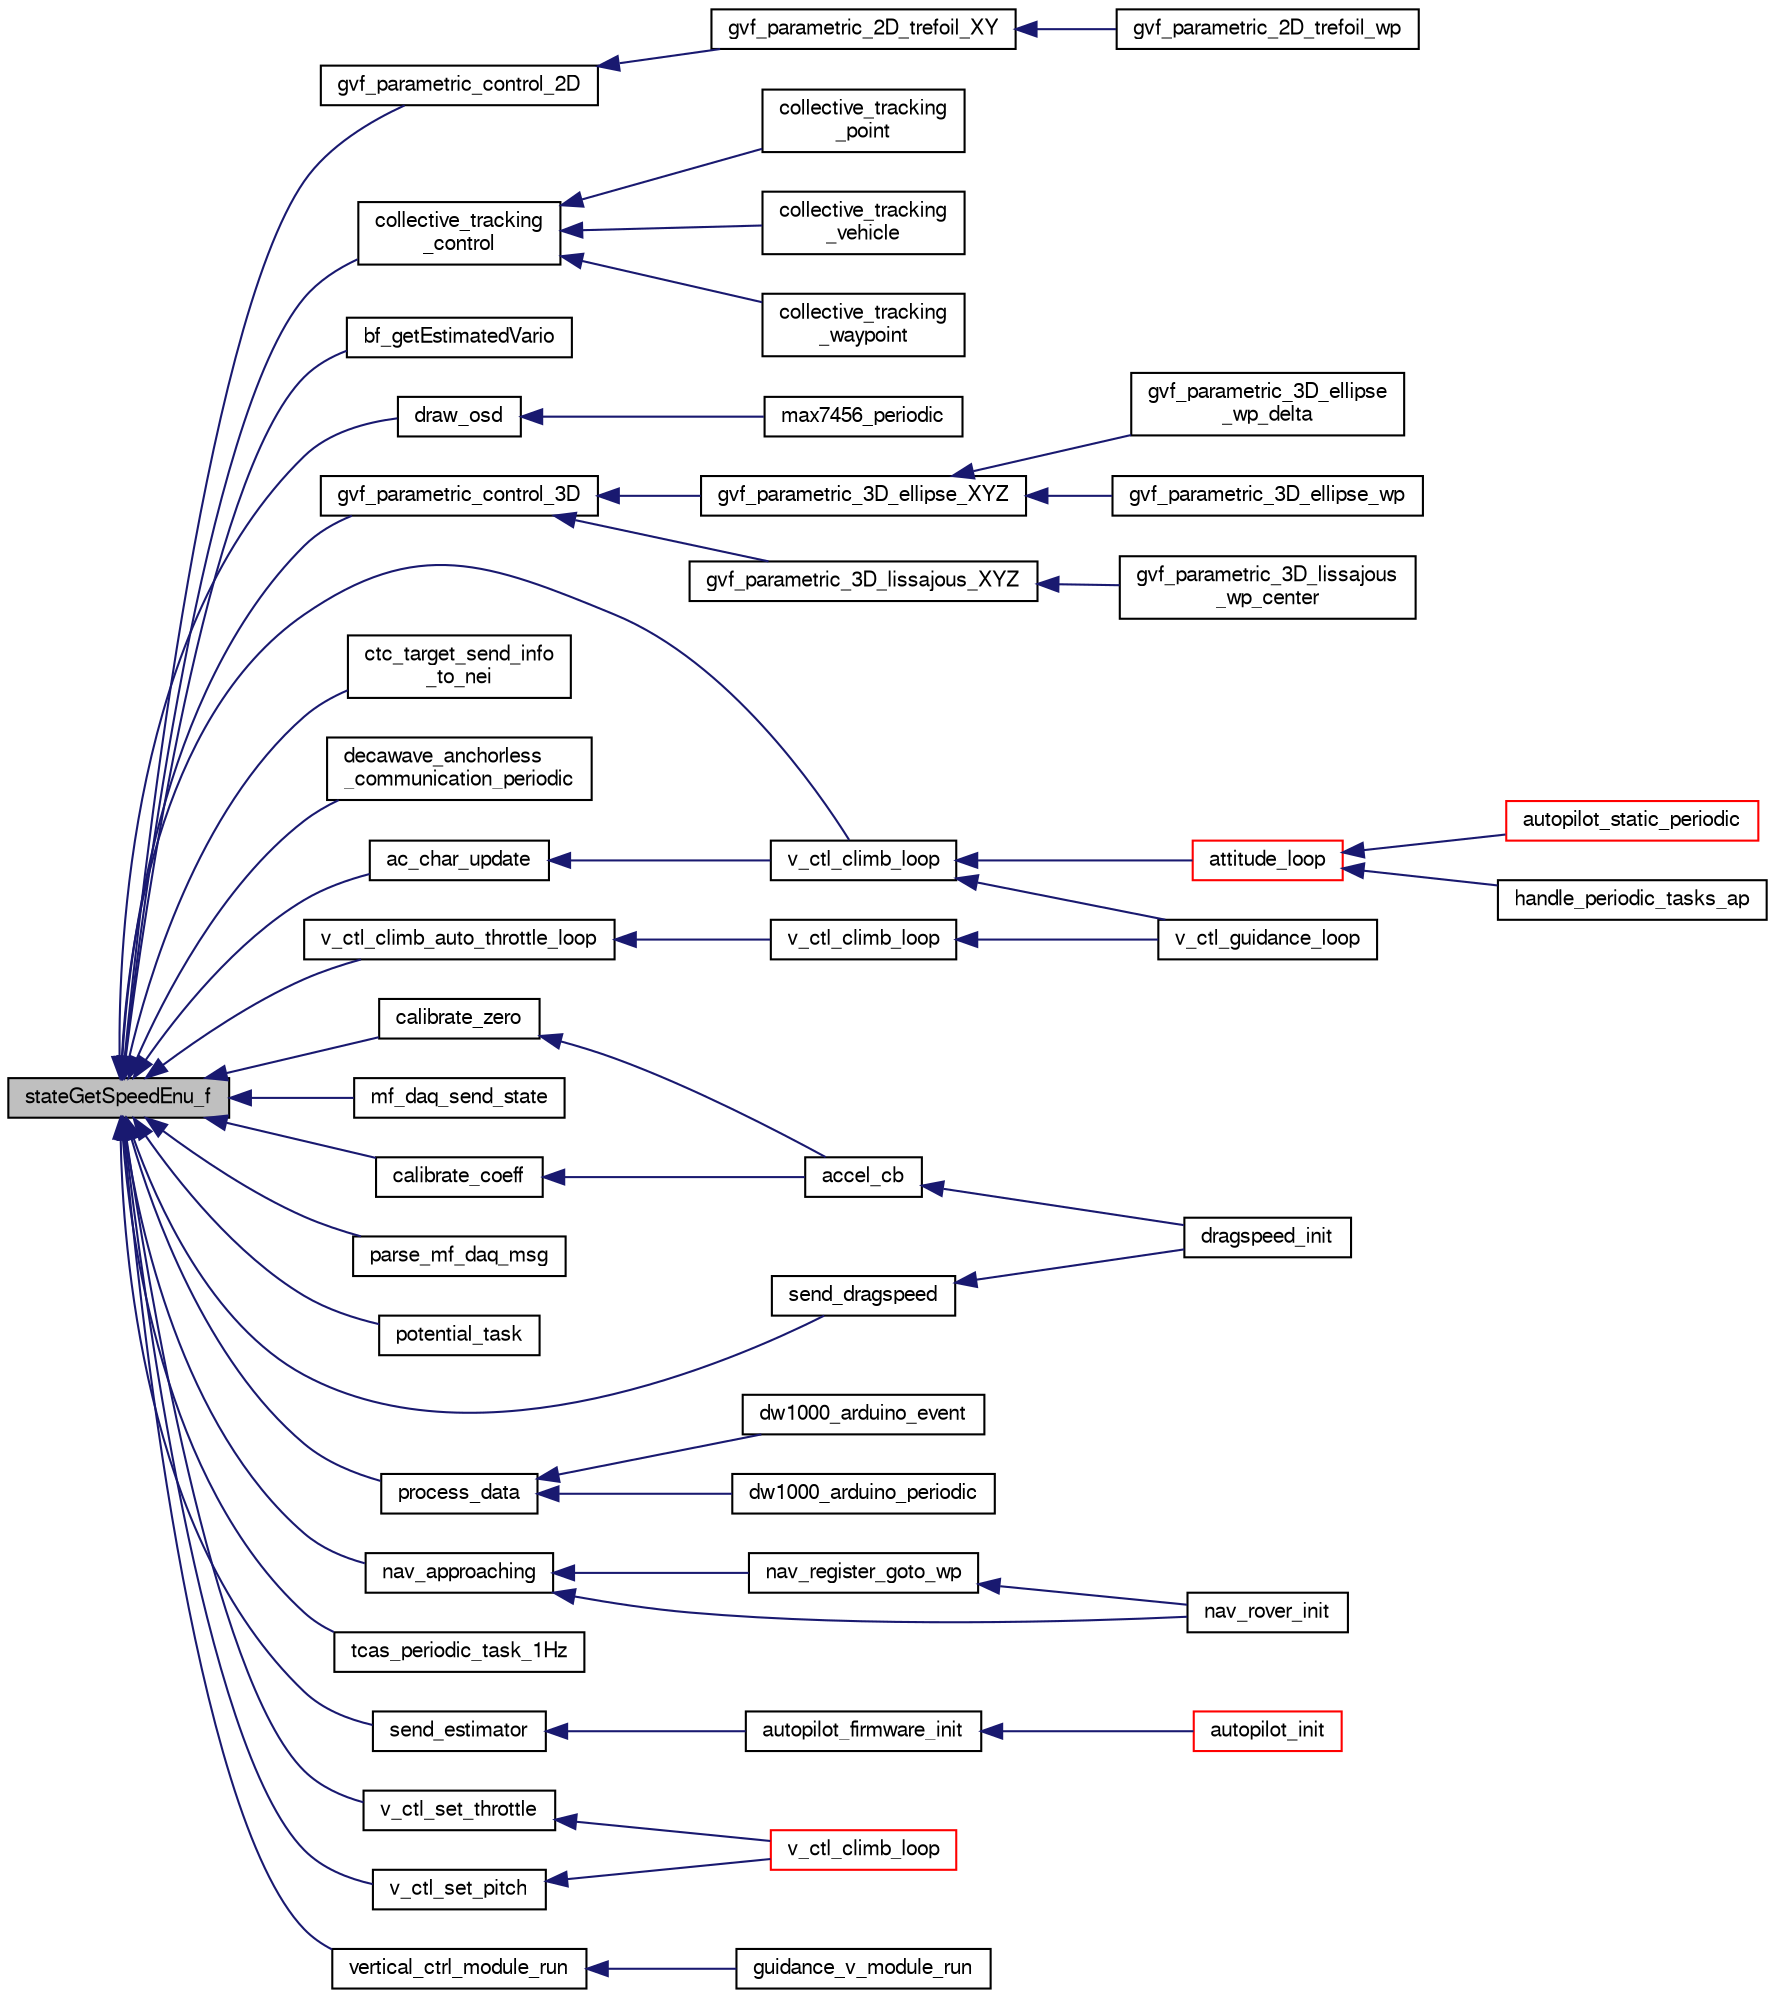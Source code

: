 digraph "stateGetSpeedEnu_f"
{
  edge [fontname="FreeSans",fontsize="10",labelfontname="FreeSans",labelfontsize="10"];
  node [fontname="FreeSans",fontsize="10",shape=record];
  rankdir="LR";
  Node1 [label="stateGetSpeedEnu_f",height=0.2,width=0.4,color="black", fillcolor="grey75", style="filled", fontcolor="black"];
  Node1 -> Node2 [dir="back",color="midnightblue",fontsize="10",style="solid",fontname="FreeSans"];
  Node2 [label="ac_char_update",height=0.2,width=0.4,color="black", fillcolor="white", style="filled",URL="$energy__ctrl_8c.html#a1fca0891379c02432d10e73daef730d3"];
  Node2 -> Node3 [dir="back",color="midnightblue",fontsize="10",style="solid",fontname="FreeSans"];
  Node3 [label="v_ctl_climb_loop",height=0.2,width=0.4,color="black", fillcolor="white", style="filled",URL="$guidance__common_8h.html#a38f0bbceda8812281fc650c2c1aac6c8",tooltip="Auto-throttle inner loop. "];
  Node3 -> Node4 [dir="back",color="midnightblue",fontsize="10",style="solid",fontname="FreeSans"];
  Node4 [label="attitude_loop",height=0.2,width=0.4,color="red", fillcolor="white", style="filled",URL="$fixedwing_2autopilot__static_8h.html#a315546d9034361bbc6970b3792dc8b67"];
  Node4 -> Node5 [dir="back",color="midnightblue",fontsize="10",style="solid",fontname="FreeSans"];
  Node5 [label="autopilot_static_periodic",height=0.2,width=0.4,color="red", fillcolor="white", style="filled",URL="$rotorcraft_2autopilot__static_8h.html#a81ff7c3a0611cb76bfbd35fc817070d6"];
  Node4 -> Node6 [dir="back",color="midnightblue",fontsize="10",style="solid",fontname="FreeSans"];
  Node6 [label="handle_periodic_tasks_ap",height=0.2,width=0.4,color="black", fillcolor="white", style="filled",URL="$fixedwing_2main__ap_8h.html#a43fd973b44bcc2c2583cf8287048212f"];
  Node3 -> Node7 [dir="back",color="midnightblue",fontsize="10",style="solid",fontname="FreeSans"];
  Node7 [label="v_ctl_guidance_loop",height=0.2,width=0.4,color="black", fillcolor="white", style="filled",URL="$fixedwing_2guidance_2guidance__v_8c.html#a7fe0d6e838155d9c38c8cf8a8413cf21",tooltip="General guidance logic This will call the proper control loops according to the sub-modes. "];
  Node1 -> Node8 [dir="back",color="midnightblue",fontsize="10",style="solid",fontname="FreeSans"];
  Node8 [label="bf_getEstimatedVario",height=0.2,width=0.4,color="black", fillcolor="white", style="filled",URL="$cc2500__compat_8h.html#acd79985136a05b258fa9585116a23f3c"];
  Node1 -> Node9 [dir="back",color="midnightblue",fontsize="10",style="solid",fontname="FreeSans"];
  Node9 [label="calibrate_coeff",height=0.2,width=0.4,color="black", fillcolor="white", style="filled",URL="$dragspeed_8c.html#abeaf6ff173980a45c9b5e36a1834b8dc",tooltip="Calibrate drag coefficient by comparing accelerometer measurements to INS velocities. "];
  Node9 -> Node10 [dir="back",color="midnightblue",fontsize="10",style="solid",fontname="FreeSans"];
  Node10 [label="accel_cb",height=0.2,width=0.4,color="black", fillcolor="white", style="filled",URL="$dragspeed_8c.html#aacd6b1869f263f90a6f1fbe777a87793"];
  Node10 -> Node11 [dir="back",color="midnightblue",fontsize="10",style="solid",fontname="FreeSans"];
  Node11 [label="dragspeed_init",height=0.2,width=0.4,color="black", fillcolor="white", style="filled",URL="$dragspeed_8h.html#a05d45f13ce0a7459512936aff9e9ad29"];
  Node1 -> Node12 [dir="back",color="midnightblue",fontsize="10",style="solid",fontname="FreeSans"];
  Node12 [label="calibrate_zero",height=0.2,width=0.4,color="black", fillcolor="white", style="filled",URL="$dragspeed_8c.html#a42b1bf05665b86938bd682bb1cb84ac7",tooltip="Calibrate zero velocity by measuring the accelerations while the drone hovers in-place. "];
  Node12 -> Node10 [dir="back",color="midnightblue",fontsize="10",style="solid",fontname="FreeSans"];
  Node1 -> Node13 [dir="back",color="midnightblue",fontsize="10",style="solid",fontname="FreeSans"];
  Node13 [label="collective_tracking\l_control",height=0.2,width=0.4,color="black", fillcolor="white", style="filled",URL="$ctc_8h.html#a03d5c465a0472d27b89a510004d97daa"];
  Node13 -> Node14 [dir="back",color="midnightblue",fontsize="10",style="solid",fontname="FreeSans"];
  Node14 [label="collective_tracking\l_point",height=0.2,width=0.4,color="black", fillcolor="white", style="filled",URL="$ctc_8h.html#af71daf9fe6be839881aea3db9e8ba838"];
  Node13 -> Node15 [dir="back",color="midnightblue",fontsize="10",style="solid",fontname="FreeSans"];
  Node15 [label="collective_tracking\l_vehicle",height=0.2,width=0.4,color="black", fillcolor="white", style="filled",URL="$ctc_8h.html#a41ca7da4e74a84c337b7713fddec8e72"];
  Node13 -> Node16 [dir="back",color="midnightblue",fontsize="10",style="solid",fontname="FreeSans"];
  Node16 [label="collective_tracking\l_waypoint",height=0.2,width=0.4,color="black", fillcolor="white", style="filled",URL="$ctc_8h.html#a451e8b5e8f347609d956627d23fd696c"];
  Node1 -> Node17 [dir="back",color="midnightblue",fontsize="10",style="solid",fontname="FreeSans"];
  Node17 [label="ctc_target_send_info\l_to_nei",height=0.2,width=0.4,color="black", fillcolor="white", style="filled",URL="$ctc__target_8h.html#a1bd09dfa4fe42657ce4e7719e3a1553b"];
  Node1 -> Node18 [dir="back",color="midnightblue",fontsize="10",style="solid",fontname="FreeSans"];
  Node18 [label="decawave_anchorless\l_communication_periodic",height=0.2,width=0.4,color="black", fillcolor="white", style="filled",URL="$decawave__anchorless__communication_8h.html#a666f8ed1285e6941cc47eeef8857a2bd",tooltip="This function periodically sends state data over the serial (which is received by the arduino) ..."];
  Node1 -> Node19 [dir="back",color="midnightblue",fontsize="10",style="solid",fontname="FreeSans"];
  Node19 [label="draw_osd",height=0.2,width=0.4,color="black", fillcolor="white", style="filled",URL="$max7456_8c.html#a079837dac11983fe67050e136b0080e4"];
  Node19 -> Node20 [dir="back",color="midnightblue",fontsize="10",style="solid",fontname="FreeSans"];
  Node20 [label="max7456_periodic",height=0.2,width=0.4,color="black", fillcolor="white", style="filled",URL="$max7456_8h.html#a1d6d4401863cba472802654472781050"];
  Node1 -> Node21 [dir="back",color="midnightblue",fontsize="10",style="solid",fontname="FreeSans"];
  Node21 [label="gvf_parametric_control_2D",height=0.2,width=0.4,color="black", fillcolor="white", style="filled",URL="$gvf__parametric_8h.html#a0bf257db90fb490ee9a81e2b11bf4ff0"];
  Node21 -> Node22 [dir="back",color="midnightblue",fontsize="10",style="solid",fontname="FreeSans"];
  Node22 [label="gvf_parametric_2D_trefoil_XY",height=0.2,width=0.4,color="black", fillcolor="white", style="filled",URL="$gvf__parametric_8h.html#a6c8f08d6af72cdf0464bb4e5d045e468",tooltip="2D TRAJECTORIES "];
  Node22 -> Node23 [dir="back",color="midnightblue",fontsize="10",style="solid",fontname="FreeSans"];
  Node23 [label="gvf_parametric_2D_trefoil_wp",height=0.2,width=0.4,color="black", fillcolor="white", style="filled",URL="$gvf__parametric_8h.html#a6588257572edece7320c5bf24724e6c0"];
  Node1 -> Node24 [dir="back",color="midnightblue",fontsize="10",style="solid",fontname="FreeSans"];
  Node24 [label="gvf_parametric_control_3D",height=0.2,width=0.4,color="black", fillcolor="white", style="filled",URL="$gvf__parametric_8h.html#a03440442b6ccf59e11311446f386186e"];
  Node24 -> Node25 [dir="back",color="midnightblue",fontsize="10",style="solid",fontname="FreeSans"];
  Node25 [label="gvf_parametric_3D_ellipse_XYZ",height=0.2,width=0.4,color="black", fillcolor="white", style="filled",URL="$gvf__parametric_8h.html#a3ecdfd7486513cfba5c123d182dd2dde",tooltip="3D TRAJECTORIES "];
  Node25 -> Node26 [dir="back",color="midnightblue",fontsize="10",style="solid",fontname="FreeSans"];
  Node26 [label="gvf_parametric_3D_ellipse_wp",height=0.2,width=0.4,color="black", fillcolor="white", style="filled",URL="$gvf__parametric_8h.html#af24c780f81bd34eb0f06acdded52c7e0"];
  Node25 -> Node27 [dir="back",color="midnightblue",fontsize="10",style="solid",fontname="FreeSans"];
  Node27 [label="gvf_parametric_3D_ellipse\l_wp_delta",height=0.2,width=0.4,color="black", fillcolor="white", style="filled",URL="$gvf__parametric_8h.html#a9b703b59085a16acba13dc977f566358"];
  Node24 -> Node28 [dir="back",color="midnightblue",fontsize="10",style="solid",fontname="FreeSans"];
  Node28 [label="gvf_parametric_3D_lissajous_XYZ",height=0.2,width=0.4,color="black", fillcolor="white", style="filled",URL="$gvf__parametric_8h.html#a7746ba6a61f5a79b67c61fe1abca8fce"];
  Node28 -> Node29 [dir="back",color="midnightblue",fontsize="10",style="solid",fontname="FreeSans"];
  Node29 [label="gvf_parametric_3D_lissajous\l_wp_center",height=0.2,width=0.4,color="black", fillcolor="white", style="filled",URL="$gvf__parametric_8h.html#aa62b8ff08aed6094834c4a7f495ba3b5"];
  Node1 -> Node30 [dir="back",color="midnightblue",fontsize="10",style="solid",fontname="FreeSans"];
  Node30 [label="mf_daq_send_state",height=0.2,width=0.4,color="black", fillcolor="white", style="filled",URL="$meteo__france__DAQ_8h.html#a428cd9287f9e24f69dd92d696e0a053a"];
  Node1 -> Node31 [dir="back",color="midnightblue",fontsize="10",style="solid",fontname="FreeSans"];
  Node31 [label="nav_approaching",height=0.2,width=0.4,color="black", fillcolor="white", style="filled",URL="$nav__rover__base_8c.html#ac1382cbcc0f52b6f9e2387e53105be7d"];
  Node31 -> Node32 [dir="back",color="midnightblue",fontsize="10",style="solid",fontname="FreeSans"];
  Node32 [label="nav_register_goto_wp",height=0.2,width=0.4,color="black", fillcolor="white", style="filled",URL="$rover_2navigation_8h.html#a7254173fb2381632e0554d801cc59897",tooltip="Registering functions. "];
  Node32 -> Node33 [dir="back",color="midnightblue",fontsize="10",style="solid",fontname="FreeSans"];
  Node33 [label="nav_rover_init",height=0.2,width=0.4,color="black", fillcolor="white", style="filled",URL="$nav__rover__base_8h.html#a7dbbfec5c5db9defc4309d2a6cb092b4",tooltip="Init and register nav functions. "];
  Node31 -> Node33 [dir="back",color="midnightblue",fontsize="10",style="solid",fontname="FreeSans"];
  Node1 -> Node34 [dir="back",color="midnightblue",fontsize="10",style="solid",fontname="FreeSans"];
  Node34 [label="parse_mf_daq_msg",height=0.2,width=0.4,color="black", fillcolor="white", style="filled",URL="$meteo__france__DAQ_8h.html#a5eac3ac3a7ca67f41b81350f2d0f7f0d"];
  Node1 -> Node35 [dir="back",color="midnightblue",fontsize="10",style="solid",fontname="FreeSans"];
  Node35 [label="potential_task",height=0.2,width=0.4,color="black", fillcolor="white", style="filled",URL="$potential_8h.html#a2ecae8ed4b80ccfece655453a56db7cd"];
  Node1 -> Node36 [dir="back",color="midnightblue",fontsize="10",style="solid",fontname="FreeSans"];
  Node36 [label="process_data",height=0.2,width=0.4,color="black", fillcolor="white", style="filled",URL="$dw1000__arduino_8c.html#acac53dcc1b2e1d953c1642b3b15afe4c"];
  Node36 -> Node37 [dir="back",color="midnightblue",fontsize="10",style="solid",fontname="FreeSans"];
  Node37 [label="dw1000_arduino_event",height=0.2,width=0.4,color="black", fillcolor="white", style="filled",URL="$dw1000__arduino_8h.html#acd30e60aae354572abb40c0cc89eb6d3"];
  Node36 -> Node38 [dir="back",color="midnightblue",fontsize="10",style="solid",fontname="FreeSans"];
  Node38 [label="dw1000_arduino_periodic",height=0.2,width=0.4,color="black", fillcolor="white", style="filled",URL="$dw1000__arduino_8h.html#a37cdd8b01baa07937d73541c2a0da01e"];
  Node1 -> Node39 [dir="back",color="midnightblue",fontsize="10",style="solid",fontname="FreeSans"];
  Node39 [label="send_dragspeed",height=0.2,width=0.4,color="black", fillcolor="white", style="filled",URL="$dragspeed_8c.html#a633022ff064733c702ae49155480d81e"];
  Node39 -> Node11 [dir="back",color="midnightblue",fontsize="10",style="solid",fontname="FreeSans"];
  Node1 -> Node40 [dir="back",color="midnightblue",fontsize="10",style="solid",fontname="FreeSans"];
  Node40 [label="send_estimator",height=0.2,width=0.4,color="black", fillcolor="white", style="filled",URL="$fixedwing_2autopilot__firmware_8c.html#ae015b1759bb416ee56b7a3a403b12985"];
  Node40 -> Node41 [dir="back",color="midnightblue",fontsize="10",style="solid",fontname="FreeSans"];
  Node41 [label="autopilot_firmware_init",height=0.2,width=0.4,color="black", fillcolor="white", style="filled",URL="$rover_2autopilot__firmware_8h.html#a2bb31e995242a89c837b4eda1d08fe57",tooltip="Init function. "];
  Node41 -> Node42 [dir="back",color="midnightblue",fontsize="10",style="solid",fontname="FreeSans"];
  Node42 [label="autopilot_init",height=0.2,width=0.4,color="red", fillcolor="white", style="filled",URL="$autopilot_8h.html#a9d3557653abfc3d4c428724b249f6d5e",tooltip="Autopilot initialization function. "];
  Node1 -> Node43 [dir="back",color="midnightblue",fontsize="10",style="solid",fontname="FreeSans"];
  Node43 [label="tcas_periodic_task_1Hz",height=0.2,width=0.4,color="black", fillcolor="white", style="filled",URL="$tcas_8h.html#adb2f00821358ed6ad0f366e6a2422558"];
  Node1 -> Node44 [dir="back",color="midnightblue",fontsize="10",style="solid",fontname="FreeSans"];
  Node44 [label="v_ctl_climb_auto_throttle_loop",height=0.2,width=0.4,color="black", fillcolor="white", style="filled",URL="$fixedwing_2guidance_2guidance__v_8c.html#ae1b6858ee2485b993f9f294027dbd032",tooltip="auto throttle inner loop "];
  Node44 -> Node45 [dir="back",color="midnightblue",fontsize="10",style="solid",fontname="FreeSans"];
  Node45 [label="v_ctl_climb_loop",height=0.2,width=0.4,color="black", fillcolor="white", style="filled",URL="$fixedwing_2guidance_2guidance__v_8c.html#a38f0bbceda8812281fc650c2c1aac6c8",tooltip="Auto-throttle inner loop. "];
  Node45 -> Node7 [dir="back",color="midnightblue",fontsize="10",style="solid",fontname="FreeSans"];
  Node1 -> Node3 [dir="back",color="midnightblue",fontsize="10",style="solid",fontname="FreeSans"];
  Node1 -> Node46 [dir="back",color="midnightblue",fontsize="10",style="solid",fontname="FreeSans"];
  Node46 [label="v_ctl_set_pitch",height=0.2,width=0.4,color="black", fillcolor="white", style="filled",URL="$guidance__v__n_8c.html#a1e3fd0609be4d63ccd94d995a0db097a"];
  Node46 -> Node47 [dir="back",color="midnightblue",fontsize="10",style="solid",fontname="FreeSans"];
  Node47 [label="v_ctl_climb_loop",height=0.2,width=0.4,color="red", fillcolor="white", style="filled",URL="$guidance__v__n_8c.html#a38f0bbceda8812281fc650c2c1aac6c8",tooltip="Auto-throttle inner loop. "];
  Node1 -> Node48 [dir="back",color="midnightblue",fontsize="10",style="solid",fontname="FreeSans"];
  Node48 [label="v_ctl_set_throttle",height=0.2,width=0.4,color="black", fillcolor="white", style="filled",URL="$guidance__v__n_8c.html#a4fe67185d9a0b7efc737fdd778393285"];
  Node48 -> Node47 [dir="back",color="midnightblue",fontsize="10",style="solid",fontname="FreeSans"];
  Node1 -> Node49 [dir="back",color="midnightblue",fontsize="10",style="solid",fontname="FreeSans"];
  Node49 [label="vertical_ctrl_module_run",height=0.2,width=0.4,color="black", fillcolor="white", style="filled",URL="$optical__flow__landing_8c.html#a9628e4f2b9a046bb7ff80c208ab85daa",tooltip="Run the optical flow landing module. "];
  Node49 -> Node50 [dir="back",color="midnightblue",fontsize="10",style="solid",fontname="FreeSans"];
  Node50 [label="guidance_v_module_run",height=0.2,width=0.4,color="black", fillcolor="white", style="filled",URL="$optical__flow__landing_8c.html#a24ef9289dfa15084a7457a97ad7632c8"];
}
